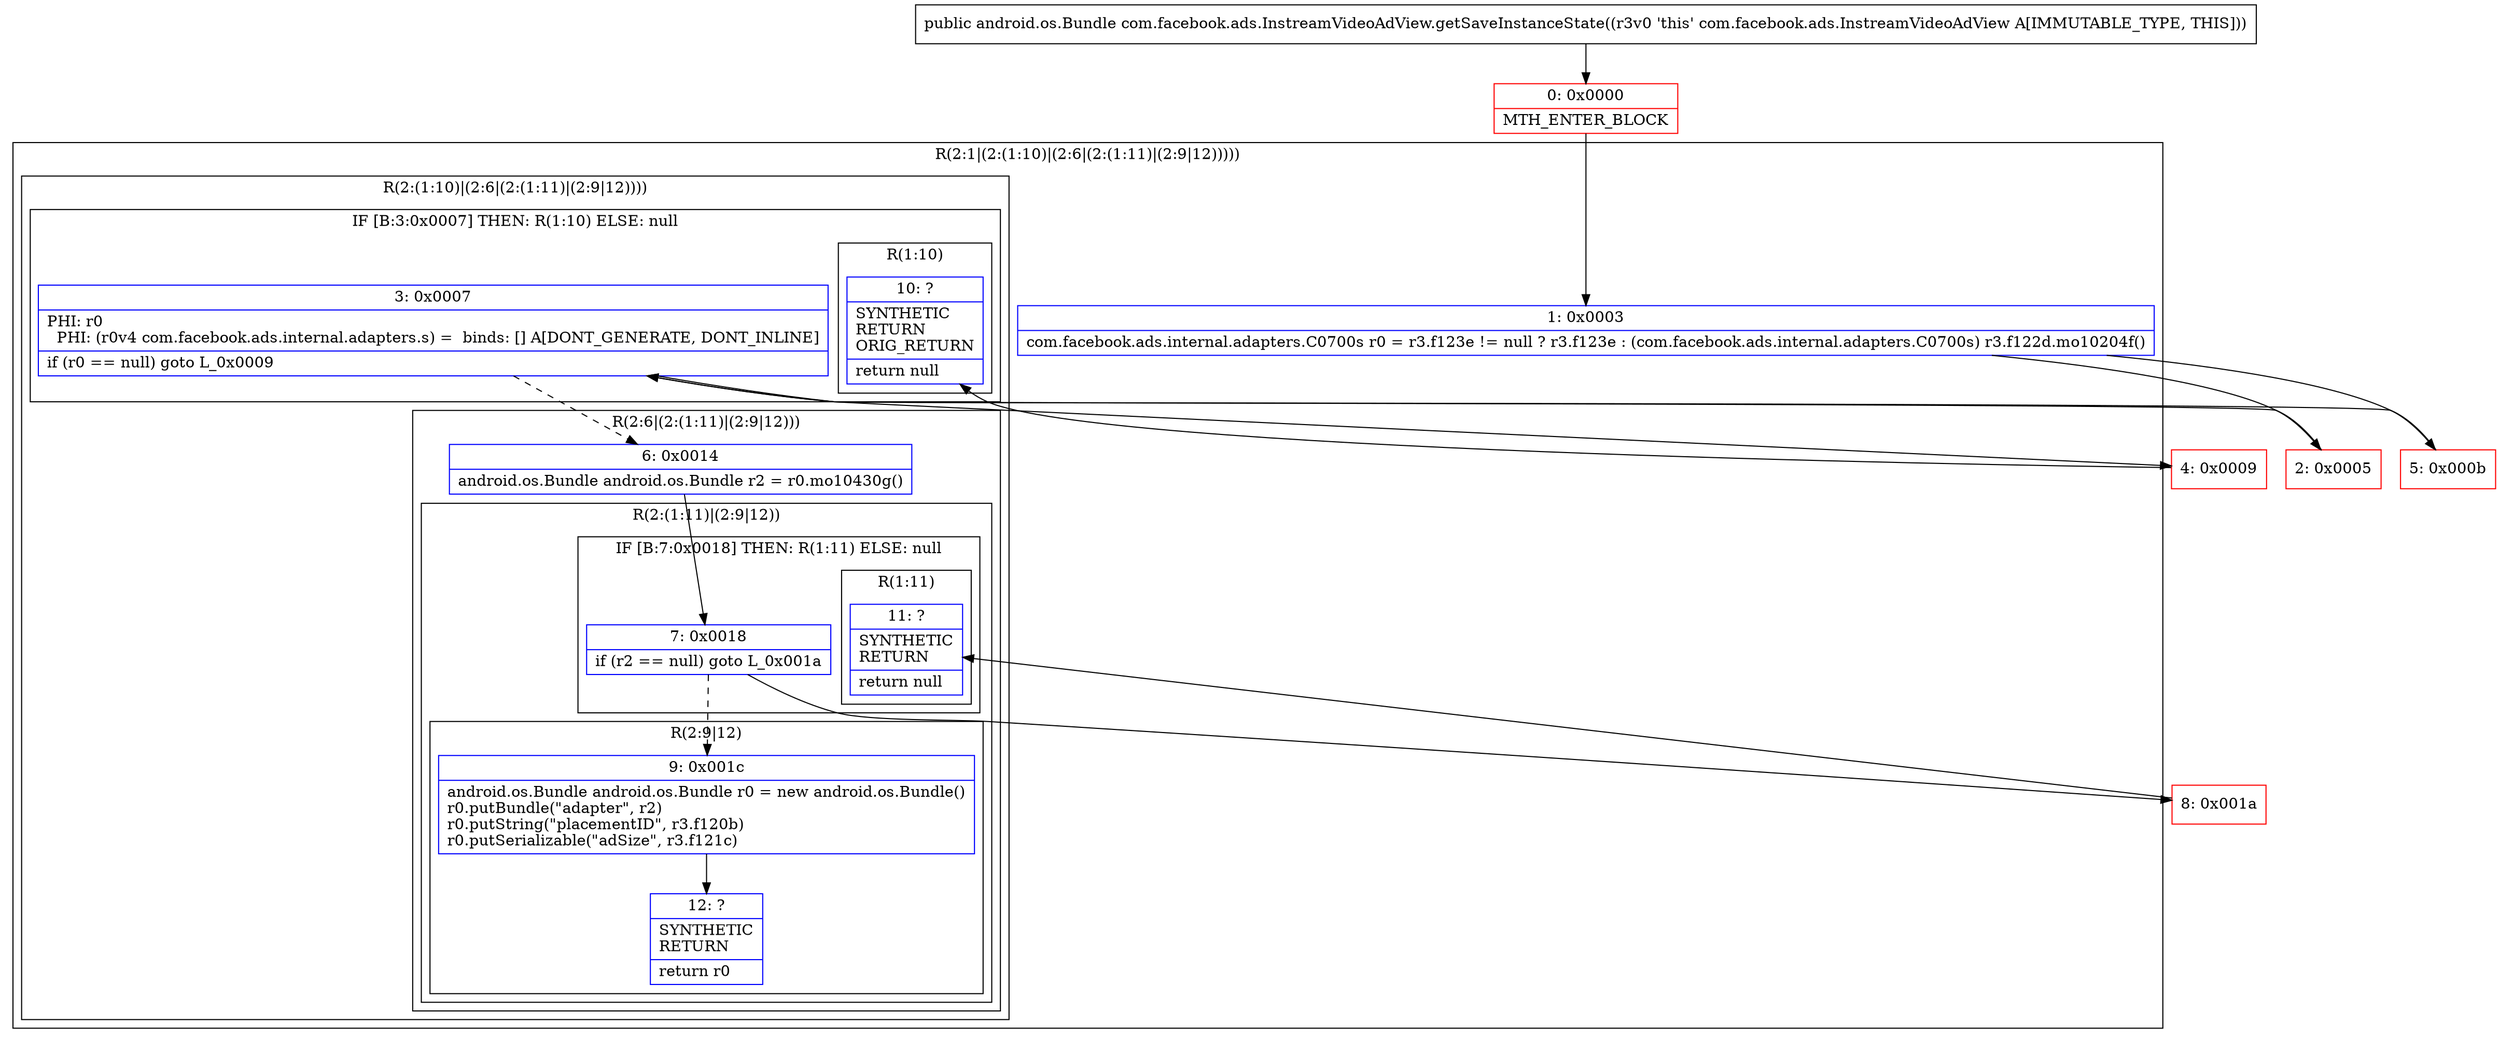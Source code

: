 digraph "CFG forcom.facebook.ads.InstreamVideoAdView.getSaveInstanceState()Landroid\/os\/Bundle;" {
subgraph cluster_Region_39946063 {
label = "R(2:1|(2:(1:10)|(2:6|(2:(1:11)|(2:9|12)))))";
node [shape=record,color=blue];
Node_1 [shape=record,label="{1\:\ 0x0003|com.facebook.ads.internal.adapters.C0700s r0 = r3.f123e != null ? r3.f123e : (com.facebook.ads.internal.adapters.C0700s) r3.f122d.mo10204f()\l}"];
subgraph cluster_Region_1639057238 {
label = "R(2:(1:10)|(2:6|(2:(1:11)|(2:9|12))))";
node [shape=record,color=blue];
subgraph cluster_IfRegion_693940148 {
label = "IF [B:3:0x0007] THEN: R(1:10) ELSE: null";
node [shape=record,color=blue];
Node_3 [shape=record,label="{3\:\ 0x0007|PHI: r0 \l  PHI: (r0v4 com.facebook.ads.internal.adapters.s) =  binds: [] A[DONT_GENERATE, DONT_INLINE]\l|if (r0 == null) goto L_0x0009\l}"];
subgraph cluster_Region_529297524 {
label = "R(1:10)";
node [shape=record,color=blue];
Node_10 [shape=record,label="{10\:\ ?|SYNTHETIC\lRETURN\lORIG_RETURN\l|return null\l}"];
}
}
subgraph cluster_Region_1173151001 {
label = "R(2:6|(2:(1:11)|(2:9|12)))";
node [shape=record,color=blue];
Node_6 [shape=record,label="{6\:\ 0x0014|android.os.Bundle android.os.Bundle r2 = r0.mo10430g()\l}"];
subgraph cluster_Region_684466806 {
label = "R(2:(1:11)|(2:9|12))";
node [shape=record,color=blue];
subgraph cluster_IfRegion_882422071 {
label = "IF [B:7:0x0018] THEN: R(1:11) ELSE: null";
node [shape=record,color=blue];
Node_7 [shape=record,label="{7\:\ 0x0018|if (r2 == null) goto L_0x001a\l}"];
subgraph cluster_Region_1968079664 {
label = "R(1:11)";
node [shape=record,color=blue];
Node_11 [shape=record,label="{11\:\ ?|SYNTHETIC\lRETURN\l|return null\l}"];
}
}
subgraph cluster_Region_978125588 {
label = "R(2:9|12)";
node [shape=record,color=blue];
Node_9 [shape=record,label="{9\:\ 0x001c|android.os.Bundle android.os.Bundle r0 = new android.os.Bundle()\lr0.putBundle(\"adapter\", r2)\lr0.putString(\"placementID\", r3.f120b)\lr0.putSerializable(\"adSize\", r3.f121c)\l}"];
Node_12 [shape=record,label="{12\:\ ?|SYNTHETIC\lRETURN\l|return r0\l}"];
}
}
}
}
}
Node_0 [shape=record,color=red,label="{0\:\ 0x0000|MTH_ENTER_BLOCK\l}"];
Node_2 [shape=record,color=red,label="{2\:\ 0x0005}"];
Node_4 [shape=record,color=red,label="{4\:\ 0x0009}"];
Node_5 [shape=record,color=red,label="{5\:\ 0x000b}"];
Node_8 [shape=record,color=red,label="{8\:\ 0x001a}"];
MethodNode[shape=record,label="{public android.os.Bundle com.facebook.ads.InstreamVideoAdView.getSaveInstanceState((r3v0 'this' com.facebook.ads.InstreamVideoAdView A[IMMUTABLE_TYPE, THIS])) }"];
MethodNode -> Node_0;
Node_1 -> Node_2;
Node_1 -> Node_5;
Node_3 -> Node_4;
Node_3 -> Node_6[style=dashed];
Node_6 -> Node_7;
Node_7 -> Node_8;
Node_7 -> Node_9[style=dashed];
Node_9 -> Node_12;
Node_0 -> Node_1;
Node_2 -> Node_3;
Node_4 -> Node_10;
Node_5 -> Node_3;
Node_8 -> Node_11;
}

